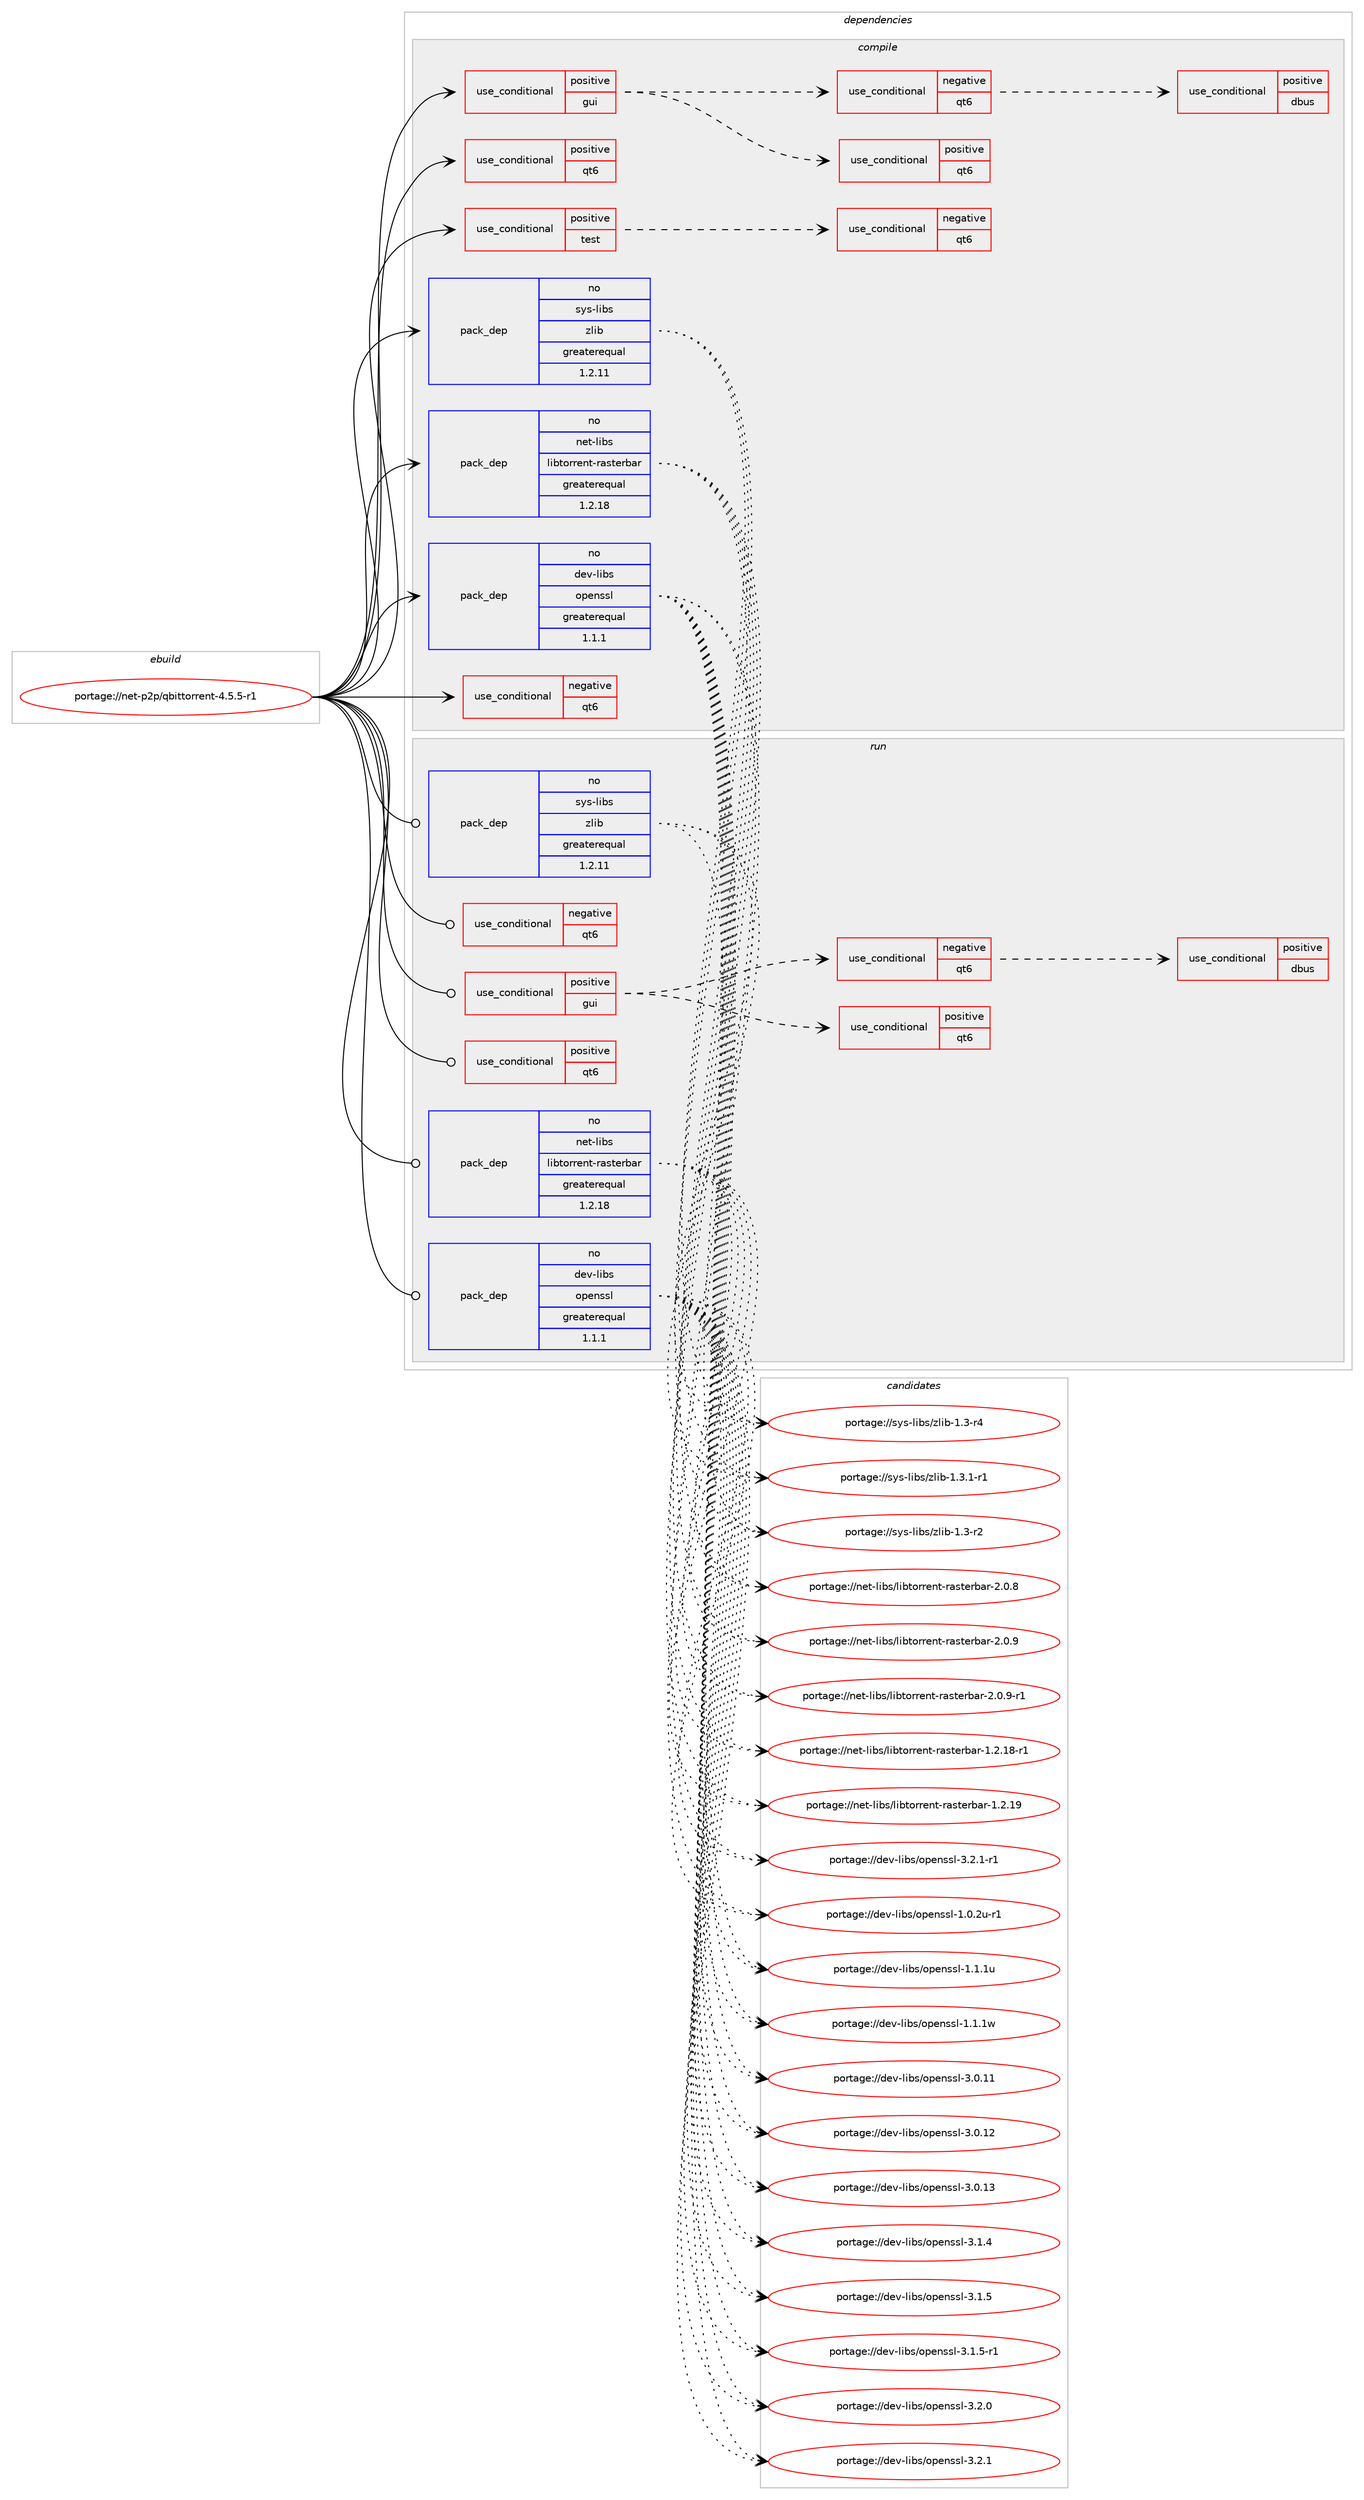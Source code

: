 digraph prolog {

# *************
# Graph options
# *************

newrank=true;
concentrate=true;
compound=true;
graph [rankdir=LR,fontname=Helvetica,fontsize=10,ranksep=1.5];#, ranksep=2.5, nodesep=0.2];
edge  [arrowhead=vee];
node  [fontname=Helvetica,fontsize=10];

# **********
# The ebuild
# **********

subgraph cluster_leftcol {
color=gray;
rank=same;
label=<<i>ebuild</i>>;
id [label="portage://net-p2p/qbittorrent-4.5.5-r1", color=red, width=4, href="../net-p2p/qbittorrent-4.5.5-r1.svg"];
}

# ****************
# The dependencies
# ****************

subgraph cluster_midcol {
color=gray;
label=<<i>dependencies</i>>;
subgraph cluster_compile {
fillcolor="#eeeeee";
style=filled;
label=<<i>compile</i>>;
subgraph cond7481 {
dependency11379 [label=<<TABLE BORDER="0" CELLBORDER="1" CELLSPACING="0" CELLPADDING="4"><TR><TD ROWSPAN="3" CELLPADDING="10">use_conditional</TD></TR><TR><TD>negative</TD></TR><TR><TD>qt6</TD></TR></TABLE>>, shape=none, color=red];
# *** BEGIN UNKNOWN DEPENDENCY TYPE (TODO) ***
# dependency11379 -> package_dependency(portage://net-p2p/qbittorrent-4.5.5-r1,install,no,dev-qt,qtcore,none,[,,],[slot(5)],[])
# *** END UNKNOWN DEPENDENCY TYPE (TODO) ***

# *** BEGIN UNKNOWN DEPENDENCY TYPE (TODO) ***
# dependency11379 -> package_dependency(portage://net-p2p/qbittorrent-4.5.5-r1,install,no,dev-qt,qtnetwork,none,[,,],[slot(5)],[use(enable(ssl),none)])
# *** END UNKNOWN DEPENDENCY TYPE (TODO) ***

# *** BEGIN UNKNOWN DEPENDENCY TYPE (TODO) ***
# dependency11379 -> package_dependency(portage://net-p2p/qbittorrent-4.5.5-r1,install,no,dev-qt,qtsql,none,[,,],[slot(5)],[use(enable(sqlite),none)])
# *** END UNKNOWN DEPENDENCY TYPE (TODO) ***

# *** BEGIN UNKNOWN DEPENDENCY TYPE (TODO) ***
# dependency11379 -> package_dependency(portage://net-p2p/qbittorrent-4.5.5-r1,install,no,dev-qt,qtxml,none,[,,],[slot(5)],[])
# *** END UNKNOWN DEPENDENCY TYPE (TODO) ***

}
id:e -> dependency11379:w [weight=20,style="solid",arrowhead="vee"];
subgraph cond7482 {
dependency11380 [label=<<TABLE BORDER="0" CELLBORDER="1" CELLSPACING="0" CELLPADDING="4"><TR><TD ROWSPAN="3" CELLPADDING="10">use_conditional</TD></TR><TR><TD>positive</TD></TR><TR><TD>gui</TD></TR></TABLE>>, shape=none, color=red];
# *** BEGIN UNKNOWN DEPENDENCY TYPE (TODO) ***
# dependency11380 -> package_dependency(portage://net-p2p/qbittorrent-4.5.5-r1,install,no,dev-libs,geoip,none,[,,],[],[])
# *** END UNKNOWN DEPENDENCY TYPE (TODO) ***

subgraph cond7483 {
dependency11381 [label=<<TABLE BORDER="0" CELLBORDER="1" CELLSPACING="0" CELLPADDING="4"><TR><TD ROWSPAN="3" CELLPADDING="10">use_conditional</TD></TR><TR><TD>negative</TD></TR><TR><TD>qt6</TD></TR></TABLE>>, shape=none, color=red];
# *** BEGIN UNKNOWN DEPENDENCY TYPE (TODO) ***
# dependency11381 -> package_dependency(portage://net-p2p/qbittorrent-4.5.5-r1,install,no,dev-qt,qtgui,none,[,,],[slot(5)],[])
# *** END UNKNOWN DEPENDENCY TYPE (TODO) ***

# *** BEGIN UNKNOWN DEPENDENCY TYPE (TODO) ***
# dependency11381 -> package_dependency(portage://net-p2p/qbittorrent-4.5.5-r1,install,no,dev-qt,qtsvg,none,[,,],[slot(5)],[])
# *** END UNKNOWN DEPENDENCY TYPE (TODO) ***

# *** BEGIN UNKNOWN DEPENDENCY TYPE (TODO) ***
# dependency11381 -> package_dependency(portage://net-p2p/qbittorrent-4.5.5-r1,install,no,dev-qt,qtwidgets,none,[,,],[slot(5)],[])
# *** END UNKNOWN DEPENDENCY TYPE (TODO) ***

subgraph cond7484 {
dependency11382 [label=<<TABLE BORDER="0" CELLBORDER="1" CELLSPACING="0" CELLPADDING="4"><TR><TD ROWSPAN="3" CELLPADDING="10">use_conditional</TD></TR><TR><TD>positive</TD></TR><TR><TD>dbus</TD></TR></TABLE>>, shape=none, color=red];
# *** BEGIN UNKNOWN DEPENDENCY TYPE (TODO) ***
# dependency11382 -> package_dependency(portage://net-p2p/qbittorrent-4.5.5-r1,install,no,dev-qt,qtdbus,none,[,,],[slot(5)],[])
# *** END UNKNOWN DEPENDENCY TYPE (TODO) ***

}
dependency11381:e -> dependency11382:w [weight=20,style="dashed",arrowhead="vee"];
}
dependency11380:e -> dependency11381:w [weight=20,style="dashed",arrowhead="vee"];
subgraph cond7485 {
dependency11383 [label=<<TABLE BORDER="0" CELLBORDER="1" CELLSPACING="0" CELLPADDING="4"><TR><TD ROWSPAN="3" CELLPADDING="10">use_conditional</TD></TR><TR><TD>positive</TD></TR><TR><TD>qt6</TD></TR></TABLE>>, shape=none, color=red];
# *** BEGIN UNKNOWN DEPENDENCY TYPE (TODO) ***
# dependency11383 -> package_dependency(portage://net-p2p/qbittorrent-4.5.5-r1,install,no,dev-qt,qtbase,none,[,,],[slot(6)],[use(optenable(dbus),none),use(enable(gui),none),use(enable(widgets),none)])
# *** END UNKNOWN DEPENDENCY TYPE (TODO) ***

# *** BEGIN UNKNOWN DEPENDENCY TYPE (TODO) ***
# dependency11383 -> package_dependency(portage://net-p2p/qbittorrent-4.5.5-r1,install,no,dev-qt,qtsvg,none,[,,],[slot(6)],[])
# *** END UNKNOWN DEPENDENCY TYPE (TODO) ***

}
dependency11380:e -> dependency11383:w [weight=20,style="dashed",arrowhead="vee"];
}
id:e -> dependency11380:w [weight=20,style="solid",arrowhead="vee"];
subgraph cond7486 {
dependency11384 [label=<<TABLE BORDER="0" CELLBORDER="1" CELLSPACING="0" CELLPADDING="4"><TR><TD ROWSPAN="3" CELLPADDING="10">use_conditional</TD></TR><TR><TD>positive</TD></TR><TR><TD>qt6</TD></TR></TABLE>>, shape=none, color=red];
# *** BEGIN UNKNOWN DEPENDENCY TYPE (TODO) ***
# dependency11384 -> package_dependency(portage://net-p2p/qbittorrent-4.5.5-r1,install,no,dev-qt,qtbase,none,[,,],[slot(6)],[use(enable(network),none),use(enable(ssl),none),use(enable(sql),none),use(enable(sqlite),none),use(enable(xml),positive)])
# *** END UNKNOWN DEPENDENCY TYPE (TODO) ***

}
id:e -> dependency11384:w [weight=20,style="solid",arrowhead="vee"];
subgraph cond7487 {
dependency11385 [label=<<TABLE BORDER="0" CELLBORDER="1" CELLSPACING="0" CELLPADDING="4"><TR><TD ROWSPAN="3" CELLPADDING="10">use_conditional</TD></TR><TR><TD>positive</TD></TR><TR><TD>test</TD></TR></TABLE>>, shape=none, color=red];
subgraph cond7488 {
dependency11386 [label=<<TABLE BORDER="0" CELLBORDER="1" CELLSPACING="0" CELLPADDING="4"><TR><TD ROWSPAN="3" CELLPADDING="10">use_conditional</TD></TR><TR><TD>negative</TD></TR><TR><TD>qt6</TD></TR></TABLE>>, shape=none, color=red];
# *** BEGIN UNKNOWN DEPENDENCY TYPE (TODO) ***
# dependency11386 -> package_dependency(portage://net-p2p/qbittorrent-4.5.5-r1,install,no,dev-qt,qttest,none,[,,],[slot(5)],[])
# *** END UNKNOWN DEPENDENCY TYPE (TODO) ***

}
dependency11385:e -> dependency11386:w [weight=20,style="dashed",arrowhead="vee"];
}
id:e -> dependency11385:w [weight=20,style="solid",arrowhead="vee"];
# *** BEGIN UNKNOWN DEPENDENCY TYPE (TODO) ***
# id -> package_dependency(portage://net-p2p/qbittorrent-4.5.5-r1,install,no,acct-group,qbittorrent,none,[,,],[],[])
# *** END UNKNOWN DEPENDENCY TYPE (TODO) ***

# *** BEGIN UNKNOWN DEPENDENCY TYPE (TODO) ***
# id -> package_dependency(portage://net-p2p/qbittorrent-4.5.5-r1,install,no,acct-user,qbittorrent,none,[,,],[],[])
# *** END UNKNOWN DEPENDENCY TYPE (TODO) ***

# *** BEGIN UNKNOWN DEPENDENCY TYPE (TODO) ***
# id -> package_dependency(portage://net-p2p/qbittorrent-4.5.5-r1,install,no,dev-libs,boost,none,[,,],[],[])
# *** END UNKNOWN DEPENDENCY TYPE (TODO) ***

subgraph pack3785 {
dependency11387 [label=<<TABLE BORDER="0" CELLBORDER="1" CELLSPACING="0" CELLPADDING="4" WIDTH="220"><TR><TD ROWSPAN="6" CELLPADDING="30">pack_dep</TD></TR><TR><TD WIDTH="110">no</TD></TR><TR><TD>dev-libs</TD></TR><TR><TD>openssl</TD></TR><TR><TD>greaterequal</TD></TR><TR><TD>1.1.1</TD></TR></TABLE>>, shape=none, color=blue];
}
id:e -> dependency11387:w [weight=20,style="solid",arrowhead="vee"];
subgraph pack3786 {
dependency11388 [label=<<TABLE BORDER="0" CELLBORDER="1" CELLSPACING="0" CELLPADDING="4" WIDTH="220"><TR><TD ROWSPAN="6" CELLPADDING="30">pack_dep</TD></TR><TR><TD WIDTH="110">no</TD></TR><TR><TD>net-libs</TD></TR><TR><TD>libtorrent-rasterbar</TD></TR><TR><TD>greaterequal</TD></TR><TR><TD>1.2.18</TD></TR></TABLE>>, shape=none, color=blue];
}
id:e -> dependency11388:w [weight=20,style="solid",arrowhead="vee"];
subgraph pack3787 {
dependency11389 [label=<<TABLE BORDER="0" CELLBORDER="1" CELLSPACING="0" CELLPADDING="4" WIDTH="220"><TR><TD ROWSPAN="6" CELLPADDING="30">pack_dep</TD></TR><TR><TD WIDTH="110">no</TD></TR><TR><TD>sys-libs</TD></TR><TR><TD>zlib</TD></TR><TR><TD>greaterequal</TD></TR><TR><TD>1.2.11</TD></TR></TABLE>>, shape=none, color=blue];
}
id:e -> dependency11389:w [weight=20,style="solid",arrowhead="vee"];
# *** BEGIN UNKNOWN DEPENDENCY TYPE (TODO) ***
# id -> package_dependency(portage://net-p2p/qbittorrent-4.5.5-r1,install,no,virtual,libiconv,none,[,,],[],[])
# *** END UNKNOWN DEPENDENCY TYPE (TODO) ***

}
subgraph cluster_compileandrun {
fillcolor="#eeeeee";
style=filled;
label=<<i>compile and run</i>>;
}
subgraph cluster_run {
fillcolor="#eeeeee";
style=filled;
label=<<i>run</i>>;
subgraph cond7489 {
dependency11390 [label=<<TABLE BORDER="0" CELLBORDER="1" CELLSPACING="0" CELLPADDING="4"><TR><TD ROWSPAN="3" CELLPADDING="10">use_conditional</TD></TR><TR><TD>negative</TD></TR><TR><TD>qt6</TD></TR></TABLE>>, shape=none, color=red];
# *** BEGIN UNKNOWN DEPENDENCY TYPE (TODO) ***
# dependency11390 -> package_dependency(portage://net-p2p/qbittorrent-4.5.5-r1,run,no,dev-qt,qtcore,none,[,,],[slot(5)],[])
# *** END UNKNOWN DEPENDENCY TYPE (TODO) ***

# *** BEGIN UNKNOWN DEPENDENCY TYPE (TODO) ***
# dependency11390 -> package_dependency(portage://net-p2p/qbittorrent-4.5.5-r1,run,no,dev-qt,qtnetwork,none,[,,],[slot(5)],[use(enable(ssl),none)])
# *** END UNKNOWN DEPENDENCY TYPE (TODO) ***

# *** BEGIN UNKNOWN DEPENDENCY TYPE (TODO) ***
# dependency11390 -> package_dependency(portage://net-p2p/qbittorrent-4.5.5-r1,run,no,dev-qt,qtsql,none,[,,],[slot(5)],[use(enable(sqlite),none)])
# *** END UNKNOWN DEPENDENCY TYPE (TODO) ***

# *** BEGIN UNKNOWN DEPENDENCY TYPE (TODO) ***
# dependency11390 -> package_dependency(portage://net-p2p/qbittorrent-4.5.5-r1,run,no,dev-qt,qtxml,none,[,,],[slot(5)],[])
# *** END UNKNOWN DEPENDENCY TYPE (TODO) ***

}
id:e -> dependency11390:w [weight=20,style="solid",arrowhead="odot"];
subgraph cond7490 {
dependency11391 [label=<<TABLE BORDER="0" CELLBORDER="1" CELLSPACING="0" CELLPADDING="4"><TR><TD ROWSPAN="3" CELLPADDING="10">use_conditional</TD></TR><TR><TD>positive</TD></TR><TR><TD>gui</TD></TR></TABLE>>, shape=none, color=red];
# *** BEGIN UNKNOWN DEPENDENCY TYPE (TODO) ***
# dependency11391 -> package_dependency(portage://net-p2p/qbittorrent-4.5.5-r1,run,no,dev-libs,geoip,none,[,,],[],[])
# *** END UNKNOWN DEPENDENCY TYPE (TODO) ***

subgraph cond7491 {
dependency11392 [label=<<TABLE BORDER="0" CELLBORDER="1" CELLSPACING="0" CELLPADDING="4"><TR><TD ROWSPAN="3" CELLPADDING="10">use_conditional</TD></TR><TR><TD>negative</TD></TR><TR><TD>qt6</TD></TR></TABLE>>, shape=none, color=red];
# *** BEGIN UNKNOWN DEPENDENCY TYPE (TODO) ***
# dependency11392 -> package_dependency(portage://net-p2p/qbittorrent-4.5.5-r1,run,no,dev-qt,qtgui,none,[,,],[slot(5)],[])
# *** END UNKNOWN DEPENDENCY TYPE (TODO) ***

# *** BEGIN UNKNOWN DEPENDENCY TYPE (TODO) ***
# dependency11392 -> package_dependency(portage://net-p2p/qbittorrent-4.5.5-r1,run,no,dev-qt,qtsvg,none,[,,],[slot(5)],[])
# *** END UNKNOWN DEPENDENCY TYPE (TODO) ***

# *** BEGIN UNKNOWN DEPENDENCY TYPE (TODO) ***
# dependency11392 -> package_dependency(portage://net-p2p/qbittorrent-4.5.5-r1,run,no,dev-qt,qtwidgets,none,[,,],[slot(5)],[])
# *** END UNKNOWN DEPENDENCY TYPE (TODO) ***

subgraph cond7492 {
dependency11393 [label=<<TABLE BORDER="0" CELLBORDER="1" CELLSPACING="0" CELLPADDING="4"><TR><TD ROWSPAN="3" CELLPADDING="10">use_conditional</TD></TR><TR><TD>positive</TD></TR><TR><TD>dbus</TD></TR></TABLE>>, shape=none, color=red];
# *** BEGIN UNKNOWN DEPENDENCY TYPE (TODO) ***
# dependency11393 -> package_dependency(portage://net-p2p/qbittorrent-4.5.5-r1,run,no,dev-qt,qtdbus,none,[,,],[slot(5)],[])
# *** END UNKNOWN DEPENDENCY TYPE (TODO) ***

}
dependency11392:e -> dependency11393:w [weight=20,style="dashed",arrowhead="vee"];
}
dependency11391:e -> dependency11392:w [weight=20,style="dashed",arrowhead="vee"];
subgraph cond7493 {
dependency11394 [label=<<TABLE BORDER="0" CELLBORDER="1" CELLSPACING="0" CELLPADDING="4"><TR><TD ROWSPAN="3" CELLPADDING="10">use_conditional</TD></TR><TR><TD>positive</TD></TR><TR><TD>qt6</TD></TR></TABLE>>, shape=none, color=red];
# *** BEGIN UNKNOWN DEPENDENCY TYPE (TODO) ***
# dependency11394 -> package_dependency(portage://net-p2p/qbittorrent-4.5.5-r1,run,no,dev-qt,qtbase,none,[,,],[slot(6)],[use(optenable(dbus),none),use(enable(gui),none),use(enable(widgets),none)])
# *** END UNKNOWN DEPENDENCY TYPE (TODO) ***

# *** BEGIN UNKNOWN DEPENDENCY TYPE (TODO) ***
# dependency11394 -> package_dependency(portage://net-p2p/qbittorrent-4.5.5-r1,run,no,dev-qt,qtsvg,none,[,,],[slot(6)],[])
# *** END UNKNOWN DEPENDENCY TYPE (TODO) ***

}
dependency11391:e -> dependency11394:w [weight=20,style="dashed",arrowhead="vee"];
}
id:e -> dependency11391:w [weight=20,style="solid",arrowhead="odot"];
subgraph cond7494 {
dependency11395 [label=<<TABLE BORDER="0" CELLBORDER="1" CELLSPACING="0" CELLPADDING="4"><TR><TD ROWSPAN="3" CELLPADDING="10">use_conditional</TD></TR><TR><TD>positive</TD></TR><TR><TD>qt6</TD></TR></TABLE>>, shape=none, color=red];
# *** BEGIN UNKNOWN DEPENDENCY TYPE (TODO) ***
# dependency11395 -> package_dependency(portage://net-p2p/qbittorrent-4.5.5-r1,run,no,dev-qt,qtbase,none,[,,],[slot(6)],[use(enable(network),none),use(enable(ssl),none),use(enable(sql),none),use(enable(sqlite),none),use(enable(xml),positive)])
# *** END UNKNOWN DEPENDENCY TYPE (TODO) ***

}
id:e -> dependency11395:w [weight=20,style="solid",arrowhead="odot"];
# *** BEGIN UNKNOWN DEPENDENCY TYPE (TODO) ***
# id -> package_dependency(portage://net-p2p/qbittorrent-4.5.5-r1,run,no,acct-group,qbittorrent,none,[,,],[],[])
# *** END UNKNOWN DEPENDENCY TYPE (TODO) ***

# *** BEGIN UNKNOWN DEPENDENCY TYPE (TODO) ***
# id -> package_dependency(portage://net-p2p/qbittorrent-4.5.5-r1,run,no,acct-user,qbittorrent,none,[,,],[],[])
# *** END UNKNOWN DEPENDENCY TYPE (TODO) ***

subgraph pack3788 {
dependency11396 [label=<<TABLE BORDER="0" CELLBORDER="1" CELLSPACING="0" CELLPADDING="4" WIDTH="220"><TR><TD ROWSPAN="6" CELLPADDING="30">pack_dep</TD></TR><TR><TD WIDTH="110">no</TD></TR><TR><TD>dev-libs</TD></TR><TR><TD>openssl</TD></TR><TR><TD>greaterequal</TD></TR><TR><TD>1.1.1</TD></TR></TABLE>>, shape=none, color=blue];
}
id:e -> dependency11396:w [weight=20,style="solid",arrowhead="odot"];
subgraph pack3789 {
dependency11397 [label=<<TABLE BORDER="0" CELLBORDER="1" CELLSPACING="0" CELLPADDING="4" WIDTH="220"><TR><TD ROWSPAN="6" CELLPADDING="30">pack_dep</TD></TR><TR><TD WIDTH="110">no</TD></TR><TR><TD>net-libs</TD></TR><TR><TD>libtorrent-rasterbar</TD></TR><TR><TD>greaterequal</TD></TR><TR><TD>1.2.18</TD></TR></TABLE>>, shape=none, color=blue];
}
id:e -> dependency11397:w [weight=20,style="solid",arrowhead="odot"];
subgraph pack3790 {
dependency11398 [label=<<TABLE BORDER="0" CELLBORDER="1" CELLSPACING="0" CELLPADDING="4" WIDTH="220"><TR><TD ROWSPAN="6" CELLPADDING="30">pack_dep</TD></TR><TR><TD WIDTH="110">no</TD></TR><TR><TD>sys-libs</TD></TR><TR><TD>zlib</TD></TR><TR><TD>greaterequal</TD></TR><TR><TD>1.2.11</TD></TR></TABLE>>, shape=none, color=blue];
}
id:e -> dependency11398:w [weight=20,style="solid",arrowhead="odot"];
# *** BEGIN UNKNOWN DEPENDENCY TYPE (TODO) ***
# id -> package_dependency(portage://net-p2p/qbittorrent-4.5.5-r1,run,no,virtual,libiconv,none,[,,],[],[])
# *** END UNKNOWN DEPENDENCY TYPE (TODO) ***

}
}

# **************
# The candidates
# **************

subgraph cluster_choices {
rank=same;
color=gray;
label=<<i>candidates</i>>;

subgraph choice3785 {
color=black;
nodesep=1;
choice1001011184510810598115471111121011101151151084549464846501174511449 [label="portage://dev-libs/openssl-1.0.2u-r1", color=red, width=4,href="../dev-libs/openssl-1.0.2u-r1.svg"];
choice100101118451081059811547111112101110115115108454946494649117 [label="portage://dev-libs/openssl-1.1.1u", color=red, width=4,href="../dev-libs/openssl-1.1.1u.svg"];
choice100101118451081059811547111112101110115115108454946494649119 [label="portage://dev-libs/openssl-1.1.1w", color=red, width=4,href="../dev-libs/openssl-1.1.1w.svg"];
choice10010111845108105981154711111210111011511510845514648464949 [label="portage://dev-libs/openssl-3.0.11", color=red, width=4,href="../dev-libs/openssl-3.0.11.svg"];
choice10010111845108105981154711111210111011511510845514648464950 [label="portage://dev-libs/openssl-3.0.12", color=red, width=4,href="../dev-libs/openssl-3.0.12.svg"];
choice10010111845108105981154711111210111011511510845514648464951 [label="portage://dev-libs/openssl-3.0.13", color=red, width=4,href="../dev-libs/openssl-3.0.13.svg"];
choice100101118451081059811547111112101110115115108455146494652 [label="portage://dev-libs/openssl-3.1.4", color=red, width=4,href="../dev-libs/openssl-3.1.4.svg"];
choice100101118451081059811547111112101110115115108455146494653 [label="portage://dev-libs/openssl-3.1.5", color=red, width=4,href="../dev-libs/openssl-3.1.5.svg"];
choice1001011184510810598115471111121011101151151084551464946534511449 [label="portage://dev-libs/openssl-3.1.5-r1", color=red, width=4,href="../dev-libs/openssl-3.1.5-r1.svg"];
choice100101118451081059811547111112101110115115108455146504648 [label="portage://dev-libs/openssl-3.2.0", color=red, width=4,href="../dev-libs/openssl-3.2.0.svg"];
choice100101118451081059811547111112101110115115108455146504649 [label="portage://dev-libs/openssl-3.2.1", color=red, width=4,href="../dev-libs/openssl-3.2.1.svg"];
choice1001011184510810598115471111121011101151151084551465046494511449 [label="portage://dev-libs/openssl-3.2.1-r1", color=red, width=4,href="../dev-libs/openssl-3.2.1-r1.svg"];
dependency11387:e -> choice1001011184510810598115471111121011101151151084549464846501174511449:w [style=dotted,weight="100"];
dependency11387:e -> choice100101118451081059811547111112101110115115108454946494649117:w [style=dotted,weight="100"];
dependency11387:e -> choice100101118451081059811547111112101110115115108454946494649119:w [style=dotted,weight="100"];
dependency11387:e -> choice10010111845108105981154711111210111011511510845514648464949:w [style=dotted,weight="100"];
dependency11387:e -> choice10010111845108105981154711111210111011511510845514648464950:w [style=dotted,weight="100"];
dependency11387:e -> choice10010111845108105981154711111210111011511510845514648464951:w [style=dotted,weight="100"];
dependency11387:e -> choice100101118451081059811547111112101110115115108455146494652:w [style=dotted,weight="100"];
dependency11387:e -> choice100101118451081059811547111112101110115115108455146494653:w [style=dotted,weight="100"];
dependency11387:e -> choice1001011184510810598115471111121011101151151084551464946534511449:w [style=dotted,weight="100"];
dependency11387:e -> choice100101118451081059811547111112101110115115108455146504648:w [style=dotted,weight="100"];
dependency11387:e -> choice100101118451081059811547111112101110115115108455146504649:w [style=dotted,weight="100"];
dependency11387:e -> choice1001011184510810598115471111121011101151151084551465046494511449:w [style=dotted,weight="100"];
}
subgraph choice3786 {
color=black;
nodesep=1;
choice1101011164510810598115471081059811611111411410111011645114971151161011149897114454946504649564511449 [label="portage://net-libs/libtorrent-rasterbar-1.2.18-r1", color=red, width=4,href="../net-libs/libtorrent-rasterbar-1.2.18-r1.svg"];
choice110101116451081059811547108105981161111141141011101164511497115116101114989711445494650464957 [label="portage://net-libs/libtorrent-rasterbar-1.2.19", color=red, width=4,href="../net-libs/libtorrent-rasterbar-1.2.19.svg"];
choice1101011164510810598115471081059811611111411410111011645114971151161011149897114455046484656 [label="portage://net-libs/libtorrent-rasterbar-2.0.8", color=red, width=4,href="../net-libs/libtorrent-rasterbar-2.0.8.svg"];
choice1101011164510810598115471081059811611111411410111011645114971151161011149897114455046484657 [label="portage://net-libs/libtorrent-rasterbar-2.0.9", color=red, width=4,href="../net-libs/libtorrent-rasterbar-2.0.9.svg"];
choice11010111645108105981154710810598116111114114101110116451149711511610111498971144550464846574511449 [label="portage://net-libs/libtorrent-rasterbar-2.0.9-r1", color=red, width=4,href="../net-libs/libtorrent-rasterbar-2.0.9-r1.svg"];
dependency11388:e -> choice1101011164510810598115471081059811611111411410111011645114971151161011149897114454946504649564511449:w [style=dotted,weight="100"];
dependency11388:e -> choice110101116451081059811547108105981161111141141011101164511497115116101114989711445494650464957:w [style=dotted,weight="100"];
dependency11388:e -> choice1101011164510810598115471081059811611111411410111011645114971151161011149897114455046484656:w [style=dotted,weight="100"];
dependency11388:e -> choice1101011164510810598115471081059811611111411410111011645114971151161011149897114455046484657:w [style=dotted,weight="100"];
dependency11388:e -> choice11010111645108105981154710810598116111114114101110116451149711511610111498971144550464846574511449:w [style=dotted,weight="100"];
}
subgraph choice3787 {
color=black;
nodesep=1;
choice11512111545108105981154712210810598454946514511450 [label="portage://sys-libs/zlib-1.3-r2", color=red, width=4,href="../sys-libs/zlib-1.3-r2.svg"];
choice11512111545108105981154712210810598454946514511452 [label="portage://sys-libs/zlib-1.3-r4", color=red, width=4,href="../sys-libs/zlib-1.3-r4.svg"];
choice115121115451081059811547122108105984549465146494511449 [label="portage://sys-libs/zlib-1.3.1-r1", color=red, width=4,href="../sys-libs/zlib-1.3.1-r1.svg"];
dependency11389:e -> choice11512111545108105981154712210810598454946514511450:w [style=dotted,weight="100"];
dependency11389:e -> choice11512111545108105981154712210810598454946514511452:w [style=dotted,weight="100"];
dependency11389:e -> choice115121115451081059811547122108105984549465146494511449:w [style=dotted,weight="100"];
}
subgraph choice3788 {
color=black;
nodesep=1;
choice1001011184510810598115471111121011101151151084549464846501174511449 [label="portage://dev-libs/openssl-1.0.2u-r1", color=red, width=4,href="../dev-libs/openssl-1.0.2u-r1.svg"];
choice100101118451081059811547111112101110115115108454946494649117 [label="portage://dev-libs/openssl-1.1.1u", color=red, width=4,href="../dev-libs/openssl-1.1.1u.svg"];
choice100101118451081059811547111112101110115115108454946494649119 [label="portage://dev-libs/openssl-1.1.1w", color=red, width=4,href="../dev-libs/openssl-1.1.1w.svg"];
choice10010111845108105981154711111210111011511510845514648464949 [label="portage://dev-libs/openssl-3.0.11", color=red, width=4,href="../dev-libs/openssl-3.0.11.svg"];
choice10010111845108105981154711111210111011511510845514648464950 [label="portage://dev-libs/openssl-3.0.12", color=red, width=4,href="../dev-libs/openssl-3.0.12.svg"];
choice10010111845108105981154711111210111011511510845514648464951 [label="portage://dev-libs/openssl-3.0.13", color=red, width=4,href="../dev-libs/openssl-3.0.13.svg"];
choice100101118451081059811547111112101110115115108455146494652 [label="portage://dev-libs/openssl-3.1.4", color=red, width=4,href="../dev-libs/openssl-3.1.4.svg"];
choice100101118451081059811547111112101110115115108455146494653 [label="portage://dev-libs/openssl-3.1.5", color=red, width=4,href="../dev-libs/openssl-3.1.5.svg"];
choice1001011184510810598115471111121011101151151084551464946534511449 [label="portage://dev-libs/openssl-3.1.5-r1", color=red, width=4,href="../dev-libs/openssl-3.1.5-r1.svg"];
choice100101118451081059811547111112101110115115108455146504648 [label="portage://dev-libs/openssl-3.2.0", color=red, width=4,href="../dev-libs/openssl-3.2.0.svg"];
choice100101118451081059811547111112101110115115108455146504649 [label="portage://dev-libs/openssl-3.2.1", color=red, width=4,href="../dev-libs/openssl-3.2.1.svg"];
choice1001011184510810598115471111121011101151151084551465046494511449 [label="portage://dev-libs/openssl-3.2.1-r1", color=red, width=4,href="../dev-libs/openssl-3.2.1-r1.svg"];
dependency11396:e -> choice1001011184510810598115471111121011101151151084549464846501174511449:w [style=dotted,weight="100"];
dependency11396:e -> choice100101118451081059811547111112101110115115108454946494649117:w [style=dotted,weight="100"];
dependency11396:e -> choice100101118451081059811547111112101110115115108454946494649119:w [style=dotted,weight="100"];
dependency11396:e -> choice10010111845108105981154711111210111011511510845514648464949:w [style=dotted,weight="100"];
dependency11396:e -> choice10010111845108105981154711111210111011511510845514648464950:w [style=dotted,weight="100"];
dependency11396:e -> choice10010111845108105981154711111210111011511510845514648464951:w [style=dotted,weight="100"];
dependency11396:e -> choice100101118451081059811547111112101110115115108455146494652:w [style=dotted,weight="100"];
dependency11396:e -> choice100101118451081059811547111112101110115115108455146494653:w [style=dotted,weight="100"];
dependency11396:e -> choice1001011184510810598115471111121011101151151084551464946534511449:w [style=dotted,weight="100"];
dependency11396:e -> choice100101118451081059811547111112101110115115108455146504648:w [style=dotted,weight="100"];
dependency11396:e -> choice100101118451081059811547111112101110115115108455146504649:w [style=dotted,weight="100"];
dependency11396:e -> choice1001011184510810598115471111121011101151151084551465046494511449:w [style=dotted,weight="100"];
}
subgraph choice3789 {
color=black;
nodesep=1;
choice1101011164510810598115471081059811611111411410111011645114971151161011149897114454946504649564511449 [label="portage://net-libs/libtorrent-rasterbar-1.2.18-r1", color=red, width=4,href="../net-libs/libtorrent-rasterbar-1.2.18-r1.svg"];
choice110101116451081059811547108105981161111141141011101164511497115116101114989711445494650464957 [label="portage://net-libs/libtorrent-rasterbar-1.2.19", color=red, width=4,href="../net-libs/libtorrent-rasterbar-1.2.19.svg"];
choice1101011164510810598115471081059811611111411410111011645114971151161011149897114455046484656 [label="portage://net-libs/libtorrent-rasterbar-2.0.8", color=red, width=4,href="../net-libs/libtorrent-rasterbar-2.0.8.svg"];
choice1101011164510810598115471081059811611111411410111011645114971151161011149897114455046484657 [label="portage://net-libs/libtorrent-rasterbar-2.0.9", color=red, width=4,href="../net-libs/libtorrent-rasterbar-2.0.9.svg"];
choice11010111645108105981154710810598116111114114101110116451149711511610111498971144550464846574511449 [label="portage://net-libs/libtorrent-rasterbar-2.0.9-r1", color=red, width=4,href="../net-libs/libtorrent-rasterbar-2.0.9-r1.svg"];
dependency11397:e -> choice1101011164510810598115471081059811611111411410111011645114971151161011149897114454946504649564511449:w [style=dotted,weight="100"];
dependency11397:e -> choice110101116451081059811547108105981161111141141011101164511497115116101114989711445494650464957:w [style=dotted,weight="100"];
dependency11397:e -> choice1101011164510810598115471081059811611111411410111011645114971151161011149897114455046484656:w [style=dotted,weight="100"];
dependency11397:e -> choice1101011164510810598115471081059811611111411410111011645114971151161011149897114455046484657:w [style=dotted,weight="100"];
dependency11397:e -> choice11010111645108105981154710810598116111114114101110116451149711511610111498971144550464846574511449:w [style=dotted,weight="100"];
}
subgraph choice3790 {
color=black;
nodesep=1;
choice11512111545108105981154712210810598454946514511450 [label="portage://sys-libs/zlib-1.3-r2", color=red, width=4,href="../sys-libs/zlib-1.3-r2.svg"];
choice11512111545108105981154712210810598454946514511452 [label="portage://sys-libs/zlib-1.3-r4", color=red, width=4,href="../sys-libs/zlib-1.3-r4.svg"];
choice115121115451081059811547122108105984549465146494511449 [label="portage://sys-libs/zlib-1.3.1-r1", color=red, width=4,href="../sys-libs/zlib-1.3.1-r1.svg"];
dependency11398:e -> choice11512111545108105981154712210810598454946514511450:w [style=dotted,weight="100"];
dependency11398:e -> choice11512111545108105981154712210810598454946514511452:w [style=dotted,weight="100"];
dependency11398:e -> choice115121115451081059811547122108105984549465146494511449:w [style=dotted,weight="100"];
}
}

}
